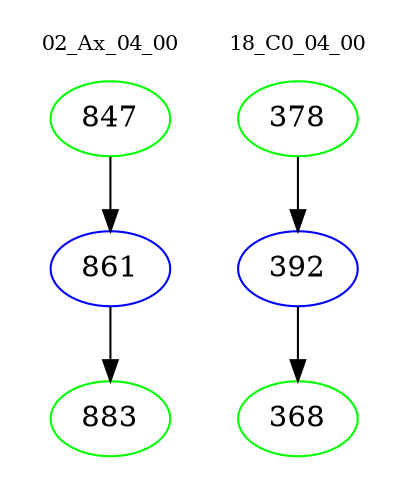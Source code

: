 digraph{
subgraph cluster_0 {
color = white
label = "02_Ax_04_00";
fontsize=10;
T0_847 [label="847", color="green"]
T0_847 -> T0_861 [color="black"]
T0_861 [label="861", color="blue"]
T0_861 -> T0_883 [color="black"]
T0_883 [label="883", color="green"]
}
subgraph cluster_1 {
color = white
label = "18_C0_04_00";
fontsize=10;
T1_378 [label="378", color="green"]
T1_378 -> T1_392 [color="black"]
T1_392 [label="392", color="blue"]
T1_392 -> T1_368 [color="black"]
T1_368 [label="368", color="green"]
}
}
